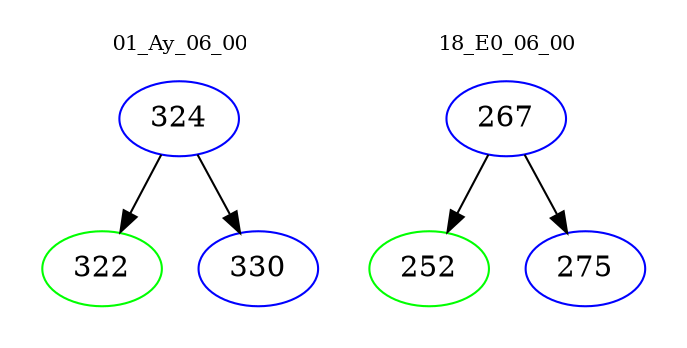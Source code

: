 digraph{
subgraph cluster_0 {
color = white
label = "01_Ay_06_00";
fontsize=10;
T0_324 [label="324", color="blue"]
T0_324 -> T0_322 [color="black"]
T0_322 [label="322", color="green"]
T0_324 -> T0_330 [color="black"]
T0_330 [label="330", color="blue"]
}
subgraph cluster_1 {
color = white
label = "18_E0_06_00";
fontsize=10;
T1_267 [label="267", color="blue"]
T1_267 -> T1_252 [color="black"]
T1_252 [label="252", color="green"]
T1_267 -> T1_275 [color="black"]
T1_275 [label="275", color="blue"]
}
}
